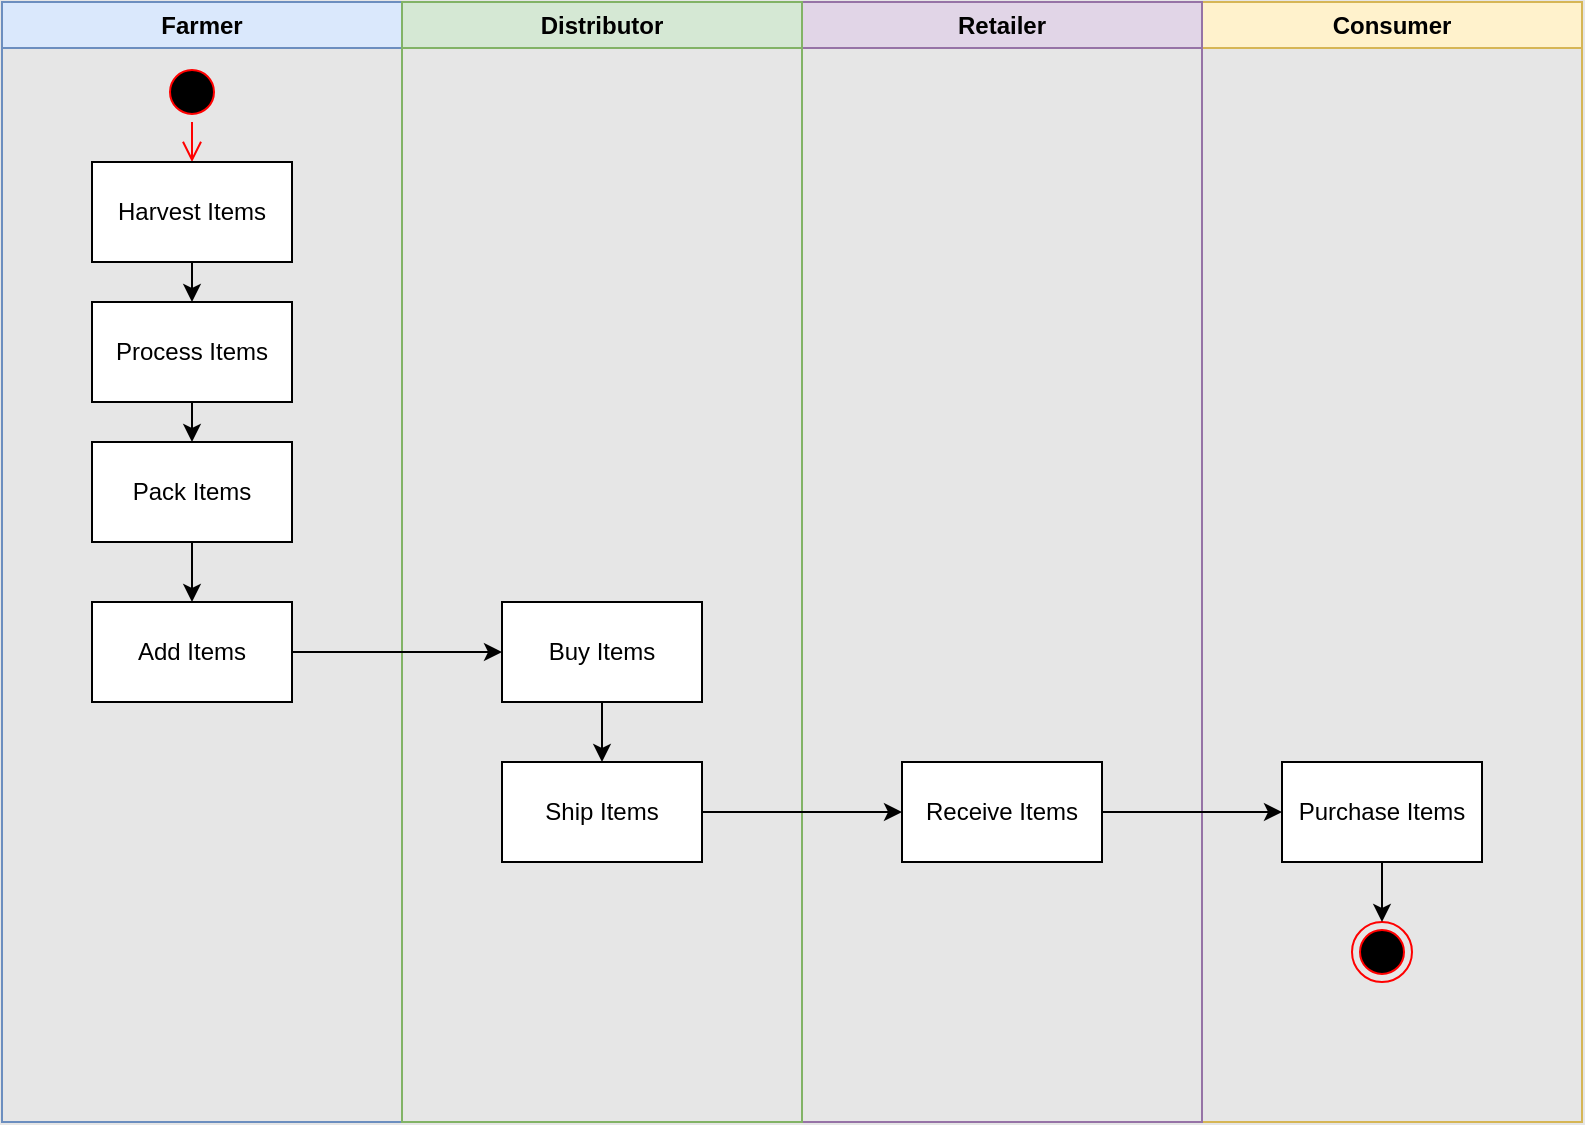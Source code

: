 <mxfile version="23.1.5" type="device">
  <diagram name="Page-1" id="13khX9KDjHBeE3XGQytQ">
    <mxGraphModel dx="1026" dy="685" grid="1" gridSize="10" guides="1" tooltips="1" connect="1" arrows="1" fold="1" page="1" pageScale="1" pageWidth="827" pageHeight="1169" background="#E6E6E6" math="0" shadow="0">
      <root>
        <mxCell id="0" />
        <mxCell id="1" parent="0" />
        <mxCell id="_lZnFx7wWTMohdGd_Okg-1" value="Farmer" style="swimlane;whiteSpace=wrap;html=1;fillColor=#dae8fc;strokeColor=#6c8ebf;gradientColor=none;" parent="1" vertex="1">
          <mxGeometry x="40" y="40" width="200" height="560" as="geometry" />
        </mxCell>
        <mxCell id="_lZnFx7wWTMohdGd_Okg-5" value="" style="ellipse;html=1;shape=startState;fillColor=#000000;strokeColor=#ff0000;" parent="_lZnFx7wWTMohdGd_Okg-1" vertex="1">
          <mxGeometry x="80" y="30" width="30" height="30" as="geometry" />
        </mxCell>
        <mxCell id="_lZnFx7wWTMohdGd_Okg-6" value="" style="edgeStyle=orthogonalEdgeStyle;html=1;verticalAlign=bottom;endArrow=open;endSize=8;strokeColor=#ff0000;rounded=0;" parent="_lZnFx7wWTMohdGd_Okg-1" source="_lZnFx7wWTMohdGd_Okg-5" edge="1">
          <mxGeometry relative="1" as="geometry">
            <mxPoint x="95" y="80" as="targetPoint" />
          </mxGeometry>
        </mxCell>
        <mxCell id="_lZnFx7wWTMohdGd_Okg-7" value="Harvest Items" style="rounded=0;whiteSpace=wrap;html=1;" parent="_lZnFx7wWTMohdGd_Okg-1" vertex="1">
          <mxGeometry x="45" y="80" width="100" height="50" as="geometry" />
        </mxCell>
        <mxCell id="_lZnFx7wWTMohdGd_Okg-10" value="Process Items" style="rounded=0;whiteSpace=wrap;html=1;" parent="_lZnFx7wWTMohdGd_Okg-1" vertex="1">
          <mxGeometry x="45" y="150" width="100" height="50" as="geometry" />
        </mxCell>
        <mxCell id="_lZnFx7wWTMohdGd_Okg-9" value="Pack Items" style="rounded=0;whiteSpace=wrap;html=1;" parent="_lZnFx7wWTMohdGd_Okg-1" vertex="1">
          <mxGeometry x="45" y="220" width="100" height="50" as="geometry" />
        </mxCell>
        <mxCell id="_lZnFx7wWTMohdGd_Okg-8" value="Add Items" style="rounded=0;whiteSpace=wrap;html=1;" parent="_lZnFx7wWTMohdGd_Okg-1" vertex="1">
          <mxGeometry x="45" y="300" width="100" height="50" as="geometry" />
        </mxCell>
        <mxCell id="_lZnFx7wWTMohdGd_Okg-12" value="" style="endArrow=classic;html=1;rounded=0;exitX=0.5;exitY=1;exitDx=0;exitDy=0;entryX=0.5;entryY=0;entryDx=0;entryDy=0;" parent="_lZnFx7wWTMohdGd_Okg-1" source="_lZnFx7wWTMohdGd_Okg-7" target="_lZnFx7wWTMohdGd_Okg-10" edge="1">
          <mxGeometry width="50" height="50" relative="1" as="geometry">
            <mxPoint x="350" y="340" as="sourcePoint" />
            <mxPoint x="400" y="290" as="targetPoint" />
          </mxGeometry>
        </mxCell>
        <mxCell id="_lZnFx7wWTMohdGd_Okg-13" value="" style="endArrow=classic;html=1;rounded=0;entryX=0.5;entryY=0;entryDx=0;entryDy=0;" parent="_lZnFx7wWTMohdGd_Okg-1" source="_lZnFx7wWTMohdGd_Okg-10" target="_lZnFx7wWTMohdGd_Okg-9" edge="1">
          <mxGeometry width="50" height="50" relative="1" as="geometry">
            <mxPoint x="105" y="140" as="sourcePoint" />
            <mxPoint x="105" y="160" as="targetPoint" />
          </mxGeometry>
        </mxCell>
        <mxCell id="_lZnFx7wWTMohdGd_Okg-14" value="" style="endArrow=classic;html=1;rounded=0;entryX=0.5;entryY=0;entryDx=0;entryDy=0;exitX=0.5;exitY=1;exitDx=0;exitDy=0;" parent="_lZnFx7wWTMohdGd_Okg-1" source="_lZnFx7wWTMohdGd_Okg-9" target="_lZnFx7wWTMohdGd_Okg-8" edge="1">
          <mxGeometry width="50" height="50" relative="1" as="geometry">
            <mxPoint x="105" y="210" as="sourcePoint" />
            <mxPoint x="105" y="230" as="targetPoint" />
          </mxGeometry>
        </mxCell>
        <mxCell id="_lZnFx7wWTMohdGd_Okg-2" value="Consumer" style="swimlane;whiteSpace=wrap;html=1;fillColor=#fff2cc;strokeColor=#d6b656;" parent="1" vertex="1">
          <mxGeometry x="640" y="40" width="190" height="560" as="geometry" />
        </mxCell>
        <mxCell id="_lZnFx7wWTMohdGd_Okg-18" value="Purchase Items" style="rounded=0;whiteSpace=wrap;html=1;" parent="_lZnFx7wWTMohdGd_Okg-2" vertex="1">
          <mxGeometry x="40" y="380" width="100" height="50" as="geometry" />
        </mxCell>
        <mxCell id="_lZnFx7wWTMohdGd_Okg-20" value="" style="ellipse;html=1;shape=endState;fillColor=#000000;strokeColor=#ff0000;" parent="_lZnFx7wWTMohdGd_Okg-2" vertex="1">
          <mxGeometry x="75" y="460" width="30" height="30" as="geometry" />
        </mxCell>
        <mxCell id="_lZnFx7wWTMohdGd_Okg-25" value="" style="endArrow=classic;html=1;rounded=0;exitX=0.5;exitY=1;exitDx=0;exitDy=0;" parent="_lZnFx7wWTMohdGd_Okg-2" source="_lZnFx7wWTMohdGd_Okg-18" target="_lZnFx7wWTMohdGd_Okg-20" edge="1">
          <mxGeometry width="50" height="50" relative="1" as="geometry">
            <mxPoint x="-40" y="415" as="sourcePoint" />
            <mxPoint x="50" y="415" as="targetPoint" />
          </mxGeometry>
        </mxCell>
        <mxCell id="_lZnFx7wWTMohdGd_Okg-3" value="Retailer" style="swimlane;whiteSpace=wrap;html=1;fillColor=#e1d5e7;strokeColor=#9673a6;" parent="1" vertex="1">
          <mxGeometry x="440" y="40" width="200" height="560" as="geometry" />
        </mxCell>
        <mxCell id="_lZnFx7wWTMohdGd_Okg-15" value="Receive Items" style="rounded=0;whiteSpace=wrap;html=1;" parent="_lZnFx7wWTMohdGd_Okg-3" vertex="1">
          <mxGeometry x="50" y="380" width="100" height="50" as="geometry" />
        </mxCell>
        <mxCell id="_lZnFx7wWTMohdGd_Okg-4" value="Distributor" style="swimlane;whiteSpace=wrap;html=1;fillColor=#d5e8d4;strokeColor=#82b366;" parent="1" vertex="1">
          <mxGeometry x="240" y="40" width="200" height="560" as="geometry" />
        </mxCell>
        <mxCell id="_lZnFx7wWTMohdGd_Okg-17" value="Buy Items" style="rounded=0;whiteSpace=wrap;html=1;" parent="_lZnFx7wWTMohdGd_Okg-4" vertex="1">
          <mxGeometry x="50" y="300" width="100" height="50" as="geometry" />
        </mxCell>
        <mxCell id="_lZnFx7wWTMohdGd_Okg-16" value="Ship Items" style="rounded=0;whiteSpace=wrap;html=1;" parent="_lZnFx7wWTMohdGd_Okg-4" vertex="1">
          <mxGeometry x="50" y="380" width="100" height="50" as="geometry" />
        </mxCell>
        <mxCell id="_lZnFx7wWTMohdGd_Okg-22" value="" style="endArrow=classic;html=1;rounded=0;entryX=0.5;entryY=0;entryDx=0;entryDy=0;exitX=0.5;exitY=1;exitDx=0;exitDy=0;" parent="_lZnFx7wWTMohdGd_Okg-4" source="_lZnFx7wWTMohdGd_Okg-17" target="_lZnFx7wWTMohdGd_Okg-16" edge="1">
          <mxGeometry width="50" height="50" relative="1" as="geometry">
            <mxPoint x="-85" y="290" as="sourcePoint" />
            <mxPoint x="-85" y="320" as="targetPoint" />
          </mxGeometry>
        </mxCell>
        <mxCell id="_lZnFx7wWTMohdGd_Okg-21" value="" style="endArrow=classic;html=1;rounded=0;entryX=0;entryY=0.5;entryDx=0;entryDy=0;exitX=1;exitY=0.5;exitDx=0;exitDy=0;" parent="1" source="_lZnFx7wWTMohdGd_Okg-8" target="_lZnFx7wWTMohdGd_Okg-17" edge="1">
          <mxGeometry width="50" height="50" relative="1" as="geometry">
            <mxPoint x="145" y="320" as="sourcePoint" />
            <mxPoint x="145" y="350" as="targetPoint" />
          </mxGeometry>
        </mxCell>
        <mxCell id="_lZnFx7wWTMohdGd_Okg-23" value="" style="endArrow=classic;html=1;rounded=0;entryX=0;entryY=0.5;entryDx=0;entryDy=0;exitX=1;exitY=0.5;exitDx=0;exitDy=0;" parent="1" source="_lZnFx7wWTMohdGd_Okg-16" target="_lZnFx7wWTMohdGd_Okg-15" edge="1">
          <mxGeometry width="50" height="50" relative="1" as="geometry">
            <mxPoint x="350" y="400" as="sourcePoint" />
            <mxPoint x="350" y="430" as="targetPoint" />
          </mxGeometry>
        </mxCell>
        <mxCell id="_lZnFx7wWTMohdGd_Okg-24" value="" style="endArrow=classic;html=1;rounded=0;entryX=0;entryY=0.5;entryDx=0;entryDy=0;" parent="1" target="_lZnFx7wWTMohdGd_Okg-18" edge="1">
          <mxGeometry width="50" height="50" relative="1" as="geometry">
            <mxPoint x="590" y="445" as="sourcePoint" />
            <mxPoint x="500" y="455" as="targetPoint" />
          </mxGeometry>
        </mxCell>
      </root>
    </mxGraphModel>
  </diagram>
</mxfile>
